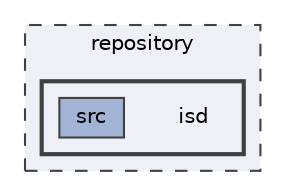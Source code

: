 digraph "repository/isd"
{
 // LATEX_PDF_SIZE
  bgcolor="transparent";
  edge [fontname=Helvetica,fontsize=10,labelfontname=Helvetica,labelfontsize=10];
  node [fontname=Helvetica,fontsize=10,shape=box,height=0.2,width=0.4];
  compound=true
  subgraph clusterdir_b67a65b3e0ec834719b9c39fd2c3a507 {
    graph [ bgcolor="#edf0f7", pencolor="grey25", label="repository", fontname=Helvetica,fontsize=10 style="filled,dashed", URL="dir_b67a65b3e0ec834719b9c39fd2c3a507.html",tooltip=""]
  subgraph clusterdir_80401bc71774a77b9709be33d7864009 {
    graph [ bgcolor="#edf0f7", pencolor="grey25", label="", fontname=Helvetica,fontsize=10 style="filled,bold", URL="dir_80401bc71774a77b9709be33d7864009.html",tooltip=""]
    dir_80401bc71774a77b9709be33d7864009 [shape=plaintext, label="isd"];
  dir_5d77cc686f2ae482879a0aab1833b4ec [label="src", fillcolor="#a2b4d6", color="grey25", style="filled", URL="dir_5d77cc686f2ae482879a0aab1833b4ec.html",tooltip=""];
  }
  }
}

